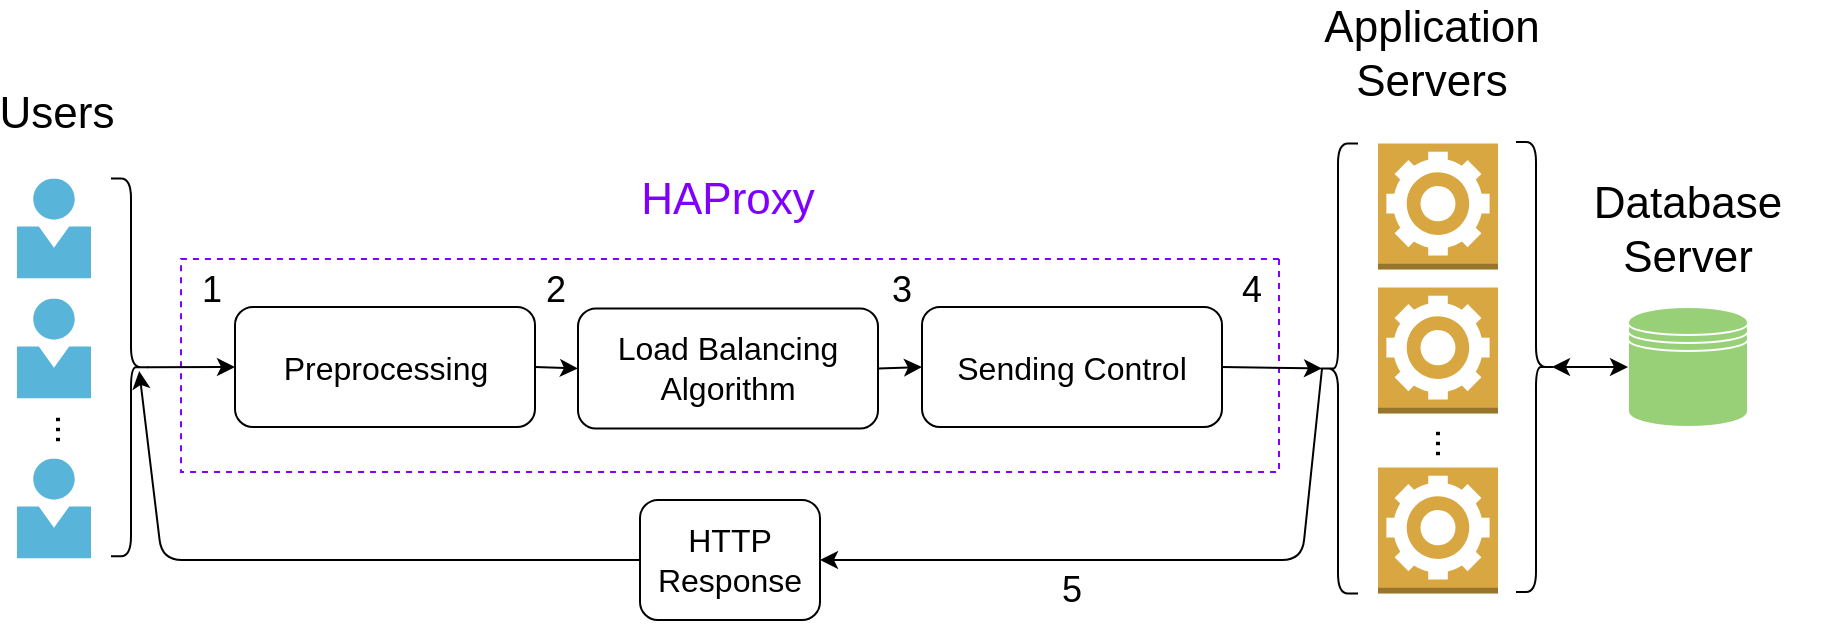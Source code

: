 <mxfile version="20.6.0" type="device"><diagram id="7P-F-s9T8IQgHbPgZd3k" name="Page-1"><mxGraphModel dx="946" dy="479" grid="0" gridSize="10" guides="1" tooltips="1" connect="1" arrows="1" fold="1" page="1" pageScale="1" pageWidth="850" pageHeight="1100" math="0" shadow="0"><root><mxCell id="0"/><mxCell id="1" parent="0"/><mxCell id="kikO5FrO-n-2c9hZcNi1-67" value="&lt;font style=&quot;font-size: 22px;&quot;&gt;Application Servers&lt;/font&gt;" style="text;html=1;strokeColor=none;fillColor=none;align=center;verticalAlign=middle;whiteSpace=wrap;rounded=0;fontSize=18;" parent="1" vertex="1"><mxGeometry x="660" y="21.75" width="170" height="30" as="geometry"/></mxCell><mxCell id="kikO5FrO-n-2c9hZcNi1-43" value="" style="rounded=0;whiteSpace=wrap;html=1;dashed=1;strokeColor=#7F00FF;rotation=90;" parent="1" vertex="1"><mxGeometry x="340.75" y="-81.7" width="106.52" height="549" as="geometry"/></mxCell><mxCell id="kikO5FrO-n-2c9hZcNi1-44" value="&lt;font style=&quot;font-size: 16px;&quot;&gt;Preprocessing&lt;/font&gt;" style="rounded=1;whiteSpace=wrap;html=1;" parent="1" vertex="1"><mxGeometry x="146.5" y="163.5" width="150" height="60" as="geometry"/></mxCell><mxCell id="kikO5FrO-n-2c9hZcNi1-45" value="&lt;font style=&quot;font-size: 16px;&quot;&gt;Load Balancing&lt;br&gt;Algorithm&lt;/font&gt;" style="rounded=1;whiteSpace=wrap;html=1;" parent="1" vertex="1"><mxGeometry x="318" y="164.25" width="150" height="60" as="geometry"/></mxCell><mxCell id="kikO5FrO-n-2c9hZcNi1-46" value="&lt;font style=&quot;font-size: 16px;&quot;&gt;Sending Control&lt;/font&gt;" style="rounded=1;whiteSpace=wrap;html=1;" parent="1" vertex="1"><mxGeometry x="490" y="163.5" width="150" height="60" as="geometry"/></mxCell><mxCell id="kikO5FrO-n-2c9hZcNi1-51" value="" style="endArrow=classic;startArrow=none;html=1;rounded=0;fontSize=18;exitX=1;exitY=0.5;exitDx=0;exitDy=0;entryX=0;entryY=0.5;entryDx=0;entryDy=0;startFill=0;" parent="1" source="kikO5FrO-n-2c9hZcNi1-44" target="kikO5FrO-n-2c9hZcNi1-45" edge="1"><mxGeometry width="50" height="50" relative="1" as="geometry"><mxPoint x="470" y="353.5" as="sourcePoint"/><mxPoint x="520" y="303.5" as="targetPoint"/></mxGeometry></mxCell><mxCell id="kikO5FrO-n-2c9hZcNi1-52" value="" style="endArrow=classic;startArrow=none;html=1;rounded=0;fontSize=18;exitX=1;exitY=0.5;exitDx=0;exitDy=0;entryX=0;entryY=0.5;entryDx=0;entryDy=0;startFill=0;" parent="1" source="kikO5FrO-n-2c9hZcNi1-45" target="kikO5FrO-n-2c9hZcNi1-46" edge="1"><mxGeometry width="50" height="50" relative="1" as="geometry"><mxPoint x="470" y="353.5" as="sourcePoint"/><mxPoint x="520" y="303.5" as="targetPoint"/></mxGeometry></mxCell><mxCell id="kikO5FrO-n-2c9hZcNi1-64" value="" style="endArrow=classic;startArrow=none;html=1;rounded=0;fontSize=18;entryX=0.1;entryY=0.5;entryDx=0;entryDy=0;entryPerimeter=0;exitX=1;exitY=0.5;exitDx=0;exitDy=0;startFill=0;" parent="1" source="kikO5FrO-n-2c9hZcNi1-46" target="kikO5FrO-n-2c9hZcNi1-61" edge="1"><mxGeometry width="50" height="50" relative="1" as="geometry"><mxPoint x="467" y="146.75" as="sourcePoint"/><mxPoint x="517" y="96.75" as="targetPoint"/></mxGeometry></mxCell><mxCell id="kikO5FrO-n-2c9hZcNi1-65" value="" style="endArrow=classic;startArrow=none;html=1;rounded=0;fontSize=18;entryX=0;entryY=0.5;entryDx=0;entryDy=0;startFill=0;exitX=0.1;exitY=0.5;exitDx=0;exitDy=0;exitPerimeter=0;" parent="1" target="kikO5FrO-n-2c9hZcNi1-44" edge="1" source="uIhGjf31tYFG5m8r3xaY-7"><mxGeometry width="50" height="50" relative="1" as="geometry"><mxPoint x="70" y="193.5" as="sourcePoint"/><mxPoint x="520" y="143.5" as="targetPoint"/></mxGeometry></mxCell><mxCell id="kikO5FrO-n-2c9hZcNi1-69" value="&lt;font style=&quot;font-size: 18px;&quot;&gt;1&lt;/font&gt;" style="text;html=1;strokeColor=none;fillColor=none;align=center;verticalAlign=middle;whiteSpace=wrap;rounded=0;fontSize=18;" parent="1" vertex="1"><mxGeometry x="120" y="140" width="30" height="30" as="geometry"/></mxCell><mxCell id="kikO5FrO-n-2c9hZcNi1-76" value="3" style="text;html=1;strokeColor=none;fillColor=none;align=center;verticalAlign=middle;whiteSpace=wrap;rounded=0;fontSize=18;" parent="1" vertex="1"><mxGeometry x="465" y="140" width="30" height="30" as="geometry"/></mxCell><mxCell id="uqYXjPd8i-51uN0cKW0h-1" value="&lt;font color=&quot;#7f00ff&quot; style=&quot;font-size: 22px;&quot;&gt;HAProxy&lt;/font&gt;" style="text;html=1;strokeColor=none;fillColor=none;align=center;verticalAlign=middle;whiteSpace=wrap;rounded=0;fontSize=18;" parent="1" vertex="1"><mxGeometry x="308" y="95" width="170" height="30" as="geometry"/></mxCell><mxCell id="uqYXjPd8i-51uN0cKW0h-2" value="&lt;font style=&quot;font-size: 18px;&quot;&gt;2&lt;/font&gt;" style="text;html=1;strokeColor=none;fillColor=none;align=center;verticalAlign=middle;whiteSpace=wrap;rounded=0;fontSize=18;" parent="1" vertex="1"><mxGeometry x="292" y="140" width="30" height="30" as="geometry"/></mxCell><mxCell id="uqYXjPd8i-51uN0cKW0h-3" value="&lt;font style=&quot;font-size: 16px;&quot;&gt;HTTP Response&lt;/font&gt;" style="rounded=1;whiteSpace=wrap;html=1;" parent="1" vertex="1"><mxGeometry x="349" y="260" width="90" height="60" as="geometry"/></mxCell><mxCell id="uqYXjPd8i-51uN0cKW0h-7" value="4" style="text;html=1;strokeColor=none;fillColor=none;align=center;verticalAlign=middle;whiteSpace=wrap;rounded=0;fontSize=18;" parent="1" vertex="1"><mxGeometry x="640" y="140" width="30" height="30" as="geometry"/></mxCell><mxCell id="uIhGjf31tYFG5m8r3xaY-11" value="" style="group" parent="1" vertex="1" connectable="0"><mxGeometry x="688" y="81.75" width="90" height="225" as="geometry"/></mxCell><mxCell id="kikO5FrO-n-2c9hZcNi1-57" value="" style="outlineConnect=0;dashed=0;verticalLabelPosition=bottom;verticalAlign=top;align=center;html=1;shape=mxgraph.aws3.worker;fillColor=#D9A741;gradientColor=none;" parent="uIhGjf31tYFG5m8r3xaY-11" vertex="1"><mxGeometry x="30" width="60" height="63" as="geometry"/></mxCell><mxCell id="kikO5FrO-n-2c9hZcNi1-58" value="" style="outlineConnect=0;dashed=0;verticalLabelPosition=bottom;verticalAlign=top;align=center;html=1;shape=mxgraph.aws3.worker;fillColor=#D9A741;gradientColor=none;" parent="uIhGjf31tYFG5m8r3xaY-11" vertex="1"><mxGeometry x="30" y="72" width="60" height="63" as="geometry"/></mxCell><mxCell id="kikO5FrO-n-2c9hZcNi1-59" value="" style="outlineConnect=0;dashed=0;verticalLabelPosition=bottom;verticalAlign=top;align=center;html=1;shape=mxgraph.aws3.worker;fillColor=#D9A741;gradientColor=none;" parent="uIhGjf31tYFG5m8r3xaY-11" vertex="1"><mxGeometry x="30" y="162" width="60" height="63" as="geometry"/></mxCell><mxCell id="kikO5FrO-n-2c9hZcNi1-60" value="&lt;font style=&quot;font-size: 18px;&quot;&gt;...&lt;/font&gt;" style="text;html=1;strokeColor=none;fillColor=none;align=center;verticalAlign=middle;whiteSpace=wrap;rounded=0;rotation=90;" parent="uIhGjf31tYFG5m8r3xaY-11" vertex="1"><mxGeometry x="40" y="135" width="50" height="30" as="geometry"/></mxCell><mxCell id="kikO5FrO-n-2c9hZcNi1-61" value="" style="shape=curlyBracket;whiteSpace=wrap;html=1;rounded=1;flipH=1;fontSize=18;strokeColor=#000000;rotation=-180;" parent="uIhGjf31tYFG5m8r3xaY-11" vertex="1"><mxGeometry width="20" height="225" as="geometry"/></mxCell><mxCell id="uIhGjf31tYFG5m8r3xaY-15" value="&lt;font style=&quot;font-size: 22px;&quot;&gt;Users&lt;/font&gt;" style="text;html=1;strokeColor=none;fillColor=none;align=center;verticalAlign=middle;whiteSpace=wrap;rounded=0;fontSize=18;" parent="1" vertex="1"><mxGeometry x="30" y="51.75" width="55" height="30" as="geometry"/></mxCell><mxCell id="uIhGjf31tYFG5m8r3xaY-16" value="" style="shape=curlyBracket;whiteSpace=wrap;html=1;rounded=1;flipH=1;fontSize=18;strokeColor=#000000;rotation=0;" parent="1" vertex="1"><mxGeometry x="787" y="81" width="20" height="225" as="geometry"/></mxCell><mxCell id="uIhGjf31tYFG5m8r3xaY-7" value="" style="shape=curlyBracket;whiteSpace=wrap;html=1;rounded=1;flipH=1;fontSize=18;strokeColor=#000000;rotation=0;" parent="1" vertex="1"><mxGeometry x="84.5" y="99.25" width="20" height="188.82" as="geometry"/></mxCell><mxCell id="uIhGjf31tYFG5m8r3xaY-12" value="" style="group" parent="1" vertex="1" connectable="0"><mxGeometry x="37.5" y="99.25" width="40" height="190" as="geometry"/></mxCell><mxCell id="uIhGjf31tYFG5m8r3xaY-3" value="" style="sketch=0;aspect=fixed;html=1;points=[];align=center;image;fontSize=12;image=img/lib/mscae/Person.svg;" parent="uIhGjf31tYFG5m8r3xaY-12" vertex="1"><mxGeometry y="60" width="37" height="50" as="geometry"/></mxCell><mxCell id="uIhGjf31tYFG5m8r3xaY-4" value="" style="sketch=0;aspect=fixed;html=1;points=[];align=center;image;fontSize=12;image=img/lib/mscae/Person.svg;" parent="uIhGjf31tYFG5m8r3xaY-12" vertex="1"><mxGeometry width="37" height="50" as="geometry"/></mxCell><mxCell id="uIhGjf31tYFG5m8r3xaY-5" value="" style="sketch=0;aspect=fixed;html=1;points=[];align=center;image;fontSize=12;image=img/lib/mscae/Person.svg;" parent="uIhGjf31tYFG5m8r3xaY-12" vertex="1"><mxGeometry y="140" width="37" height="50" as="geometry"/></mxCell><mxCell id="uIhGjf31tYFG5m8r3xaY-10" value="&lt;font style=&quot;font-size: 18px;&quot;&gt;...&lt;/font&gt;" style="text;html=1;strokeColor=none;fillColor=none;align=center;verticalAlign=middle;whiteSpace=wrap;rounded=0;rotation=90;" parent="uIhGjf31tYFG5m8r3xaY-12" vertex="1"><mxGeometry y="110.0" width="50" height="30" as="geometry"/></mxCell><mxCell id="uIhGjf31tYFG5m8r3xaY-19" value="" style="endArrow=classic;html=1;exitX=0.1;exitY=0.5;exitDx=0;exitDy=0;exitPerimeter=0;entryX=1;entryY=0.5;entryDx=0;entryDy=0;rounded=1;" parent="1" source="kikO5FrO-n-2c9hZcNi1-61" target="uqYXjPd8i-51uN0cKW0h-3" edge="1"><mxGeometry width="50" height="50" relative="1" as="geometry"><mxPoint x="408" y="293" as="sourcePoint"/><mxPoint x="458" y="243" as="targetPoint"/><Array as="points"><mxPoint x="680" y="290"/></Array></mxGeometry></mxCell><mxCell id="uIhGjf31tYFG5m8r3xaY-20" value="" style="endArrow=classic;html=1;exitX=0;exitY=0.5;exitDx=0;exitDy=0;entryX=0.295;entryY=0.51;entryDx=0;entryDy=0;entryPerimeter=0;rounded=1;" parent="1" source="uqYXjPd8i-51uN0cKW0h-3" target="uIhGjf31tYFG5m8r3xaY-7" edge="1"><mxGeometry width="50" height="50" relative="1" as="geometry"><mxPoint x="446" y="302" as="sourcePoint"/><mxPoint x="496" y="252" as="targetPoint"/><Array as="points"><mxPoint x="110" y="290"/></Array></mxGeometry></mxCell><mxCell id="uIhGjf31tYFG5m8r3xaY-22" value="" style="shape=datastore;whiteSpace=wrap;html=1;fontSize=20;fillColor=#97D077;strokeColor=#FFFFFF;" parent="1" vertex="1"><mxGeometry x="843" y="163.5" width="60" height="60" as="geometry"/></mxCell><mxCell id="uIhGjf31tYFG5m8r3xaY-23" value="" style="endArrow=classic;startArrow=classic;html=1;rounded=0;fontSize=18;startFill=1;exitX=0.1;exitY=0.5;exitDx=0;exitDy=0;exitPerimeter=0;entryX=0;entryY=0.5;entryDx=0;entryDy=0;" parent="1" source="uIhGjf31tYFG5m8r3xaY-16" edge="1" target="uIhGjf31tYFG5m8r3xaY-22"><mxGeometry width="50" height="50" relative="1" as="geometry"><mxPoint x="806" y="194" as="sourcePoint"/><mxPoint x="879" y="194" as="targetPoint"/></mxGeometry></mxCell><mxCell id="uIhGjf31tYFG5m8r3xaY-24" value="5" style="text;html=1;strokeColor=none;fillColor=none;align=center;verticalAlign=middle;whiteSpace=wrap;rounded=0;fontSize=18;" parent="1" vertex="1"><mxGeometry x="550" y="290" width="30" height="30" as="geometry"/></mxCell><mxCell id="uIhGjf31tYFG5m8r3xaY-25" value="&lt;font style=&quot;font-size: 22px;&quot;&gt;Database Server&lt;/font&gt;" style="text;html=1;strokeColor=none;fillColor=none;align=center;verticalAlign=middle;whiteSpace=wrap;rounded=0;fontSize=18;" parent="1" vertex="1"><mxGeometry x="800" y="110" width="146" height="30" as="geometry"/></mxCell></root></mxGraphModel></diagram></mxfile>